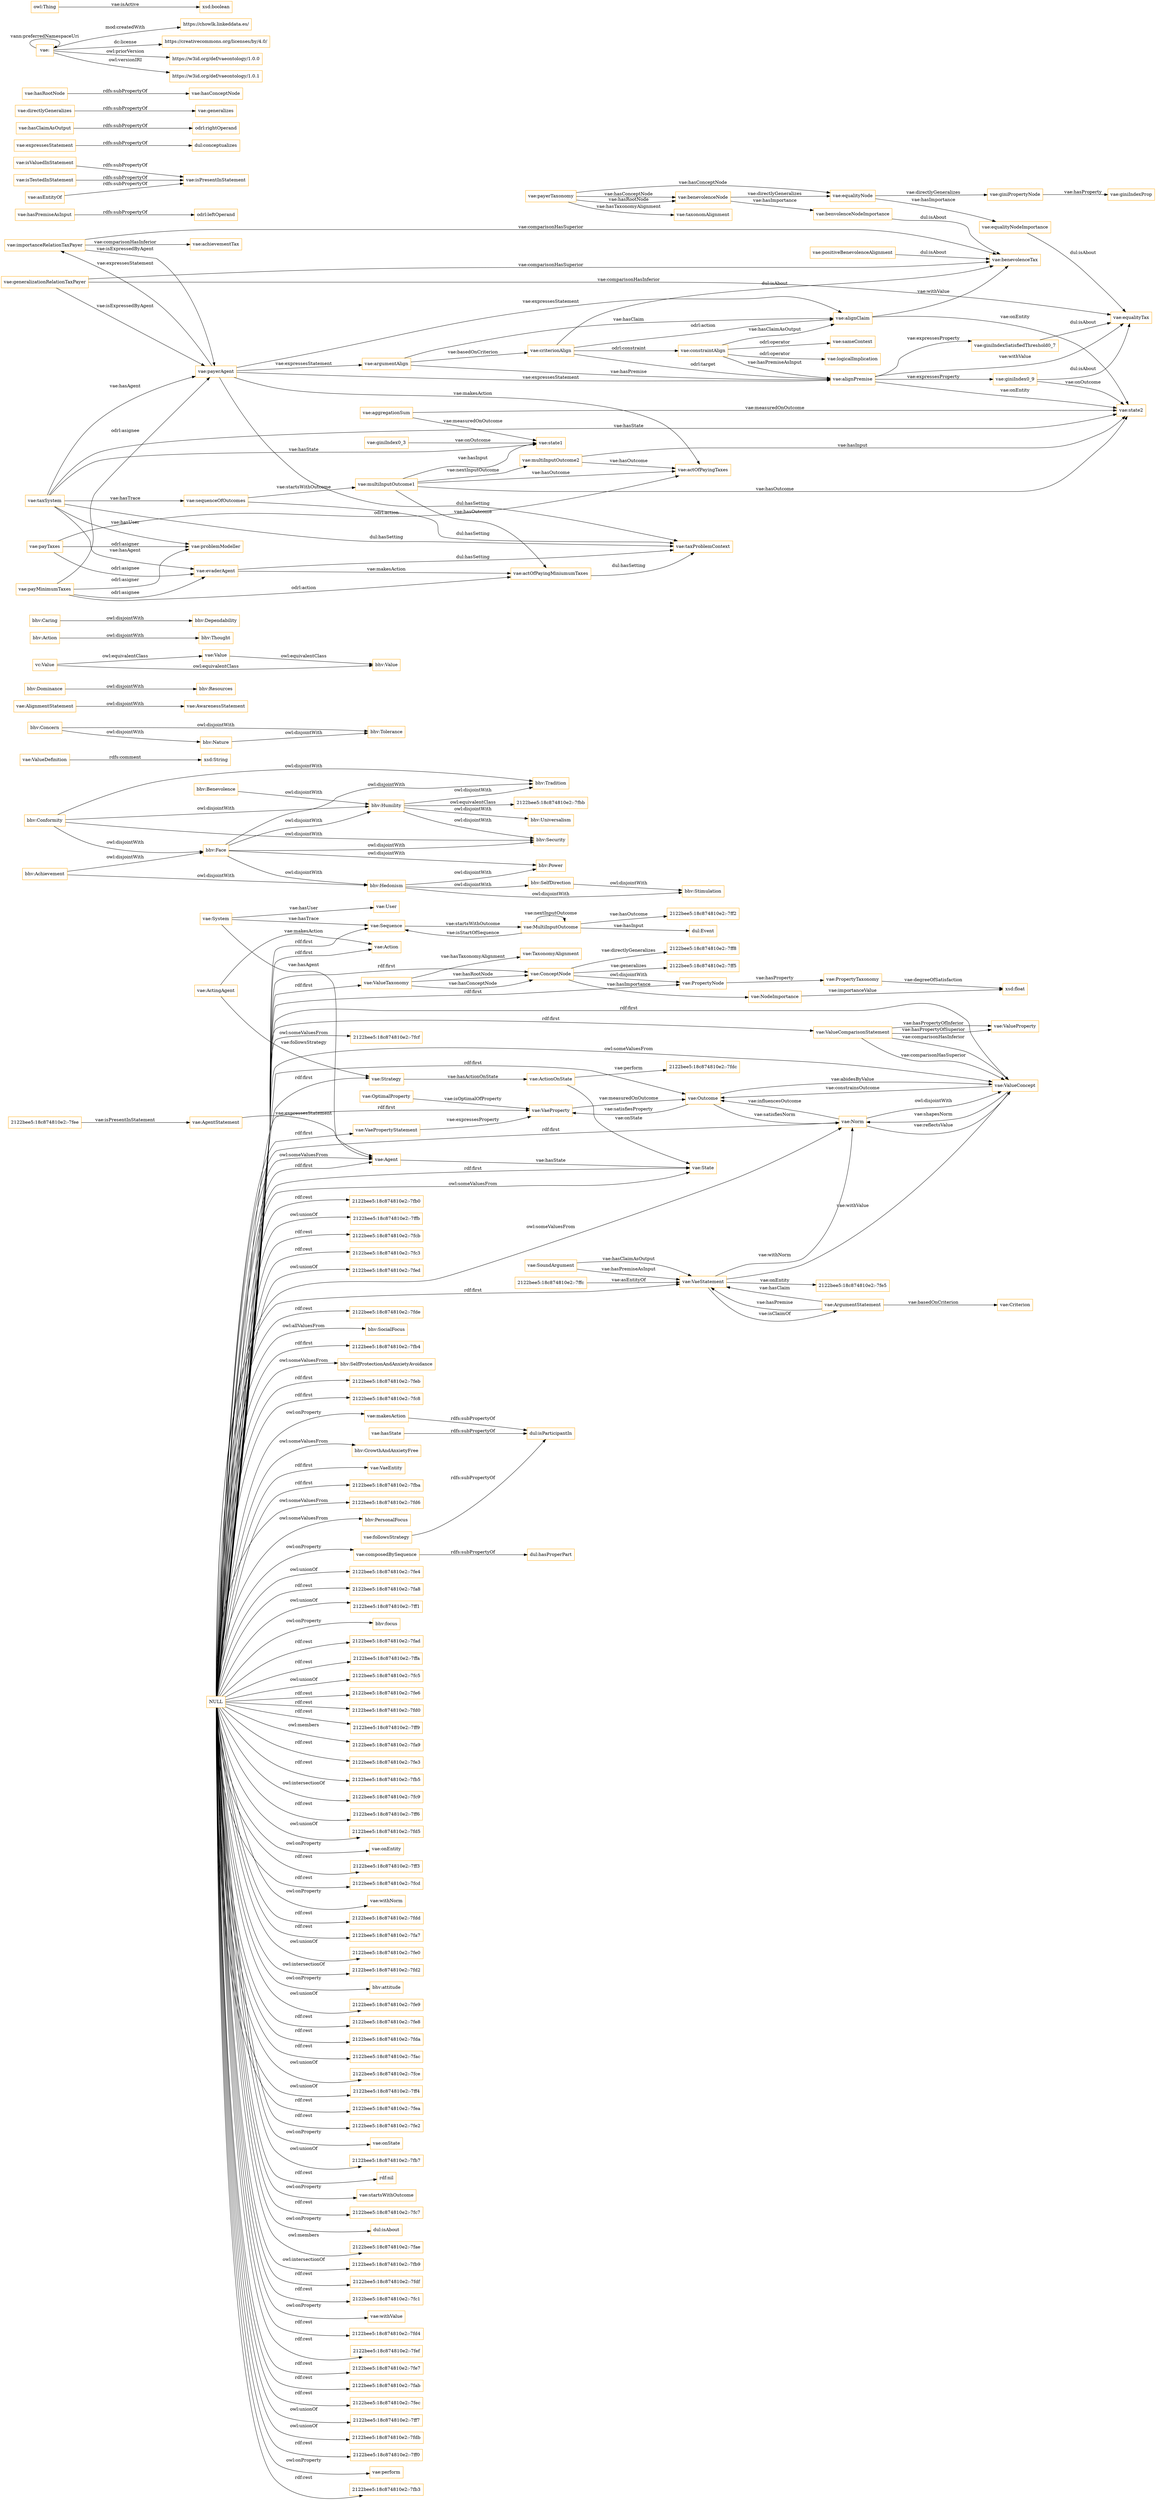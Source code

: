 digraph ar2dtool_diagram { 
rankdir=LR;
size="1501"
node [shape = rectangle, color="orange"]; "2122bee5:18c874810e2:-7ff8" "bhv:Stimulation" "2122bee5:18c874810e2:-7fcf" "vae:ValueDefinition" "vae:PropertyTaxonomy" "bhv:Tolerance" "vae:VaeProperty" "vae:ConceptNode" "vae:Sequence" "bhv:Tradition" "vae:AlignmentStatement" "bhv:SocialFocus" "2122bee5:18c874810e2:-7fee" "2122bee5:18c874810e2:-7fb4" "bhv:Dominance" "vae:MultiInputOutcome" "vae:AwarenessStatement" "bhv:Security" "bhv:SelfDirection" "vae:System" "vae:AgentStatement" "vae:Outcome" "2122bee5:18c874810e2:-7ff5" "vae:Value" "bhv:SelfProtectionAndAnxietyAvoidance" "vae:Criterion" "vae:ArgumentStatement" "2122bee5:18c874810e2:-7feb" "vae:ValueProperty" "vae:ValueComparisonStatement" "bhv:Hedonism" "vae:VaeStatement" "2122bee5:18c874810e2:-7fc8" "bhv:Concern" "vae:State" "vae:SoundArgument" "vae:ValueConcept" "bhv:GrowthAndAnxietyFree" "vc:Value" "vae:VaeEntity" "bhv:Thought" "bhv:Humility" "vae:Strategy" "2122bee5:18c874810e2:-7ffc" "vae:ActingAgent" "bhv:Power" "2122bee5:18c874810e2:-7fbb" "bhv:Nature" "bhv:Benevolence" "bhv:Achievement" "vae:Norm" "vae:OptimalProperty" "vae:TaxonomyAlignment" "bhv:Action" "bhv:Caring" "2122bee5:18c874810e2:-7fba" "bhv:Resources" "2122bee5:18c874810e2:-7ff2" "bhv:Face" "vae:ValueTaxonomy" "vae:User" "dul:Event" "bhv:Dependability" "2122bee5:18c874810e2:-7fd6" "bhv:Value" "bhv:Conformity" "vae:VaePropertyStatement" "2122bee5:18c874810e2:-7fdc" "vae:Agent" "vae:Action" "vae:NodeImportance" "vae:ActionOnState" "bhv:Universalism" "vae:PropertyNode" "bhv:PersonalFocus" "2122bee5:18c874810e2:-7fe5" ; /*classes style*/
	"vae:importanceRelationTaxPayer" -> "vae:payerAgent" [ label = "vae:isExpressedByAgent" ];
	"vae:importanceRelationTaxPayer" -> "vae:benevolenceTax" [ label = "vae:comparisonHasSuperior" ];
	"vae:importanceRelationTaxPayer" -> "vae:achievementTax" [ label = "vae:comparisonHasInferior" ];
	"vae:actOfPayingMiniumumTaxes" -> "vae:taxProblemContext" [ label = "dul:hasSetting" ];
	"vae:equalityNodeImportance" -> "vae:equalityTax" [ label = "dul:isAbout" ];
	"vae:composedBySequence" -> "dul:hasProperPart" [ label = "rdfs:subPropertyOf" ];
	"bhv:Face" -> "bhv:Tradition" [ label = "owl:disjointWith" ];
	"bhv:Face" -> "bhv:Security" [ label = "owl:disjointWith" ];
	"bhv:Face" -> "bhv:Power" [ label = "owl:disjointWith" ];
	"bhv:Face" -> "bhv:Humility" [ label = "owl:disjointWith" ];
	"bhv:Face" -> "bhv:Hedonism" [ label = "owl:disjointWith" ];
	"vae:payerAgent" -> "vae:actOfPayingTaxes" [ label = "vae:makesAction" ];
	"vae:payerAgent" -> "vae:importanceRelationTaxPayer" [ label = "vae:expressesStatement" ];
	"vae:payerAgent" -> "vae:argumentAlign" [ label = "vae:expressesStatement" ];
	"vae:payerAgent" -> "vae:alignPremise" [ label = "vae:expressesStatement" ];
	"vae:payerAgent" -> "vae:alignClaim" [ label = "vae:expressesStatement" ];
	"vae:payerAgent" -> "vae:taxProblemContext" [ label = "dul:hasSetting" ];
	"vae:payMinimumTaxes" -> "vae:problemModeller" [ label = "odrl:asigner" ];
	"vae:payMinimumTaxes" -> "vae:payerAgent" [ label = "odrl:asignee" ];
	"vae:payMinimumTaxes" -> "vae:evaderAgent" [ label = "odrl:asignee" ];
	"vae:payMinimumTaxes" -> "vae:actOfPayingMiniumumTaxes" [ label = "odrl:action" ];
	"vae:giniPropertyNode" -> "vae:giniIndexProp" [ label = "vae:hasProperty" ];
	"vae:hasState" -> "dul:isParticipantIn" [ label = "rdfs:subPropertyOf" ];
	"vae:payerTaxonomy" -> "vae:taxonomAlignment" [ label = "vae:hasTaxonomyAlignment" ];
	"vae:payerTaxonomy" -> "vae:benevolenceNode" [ label = "vae:hasRootNode" ];
	"vae:payerTaxonomy" -> "vae:equalityNode" [ label = "vae:hasConceptNode" ];
	"vae:payerTaxonomy" -> "vae:benevolenceNode" [ label = "vae:hasConceptNode" ];
	"vae:followsStrategy" -> "dul:isParticipantIn" [ label = "rdfs:subPropertyOf" ];
	"vae:Norm" -> "vae:ValueConcept" [ label = "owl:disjointWith" ];
	"vae:hasPremiseAsInput" -> "odrl:leftOperand" [ label = "rdfs:subPropertyOf" ];
	"vae:constraintAlign" -> "vae:alignPremise" [ label = "vae:hasPremiseAsInput" ];
	"vae:constraintAlign" -> "vae:alignClaim" [ label = "vae:hasClaimAsOutput" ];
	"vae:constraintAlign" -> "vae:sameContext" [ label = "odrl:operator" ];
	"vae:constraintAlign" -> "vae:logicalImplication" [ label = "odrl:operator" ];
	"vae:positiveBenevolenceAlignment" -> "vae:benevolenceTax" [ label = "dul:isAbout" ];
	"bhv:Nature" -> "bhv:Tolerance" [ label = "owl:disjointWith" ];
	"vae:giniIndexSatisfiedThreshold0_7" -> "vae:equalityTax" [ label = "dul:isAbout" ];
	"vae:makesAction" -> "dul:isParticipantIn" [ label = "rdfs:subPropertyOf" ];
	"vae:taxSystem" -> "vae:problemModeller" [ label = "vae:hasUser" ];
	"vae:taxSystem" -> "vae:sequenceOfOutcomes" [ label = "vae:hasTrace" ];
	"vae:taxSystem" -> "vae:state2" [ label = "vae:hasState" ];
	"vae:taxSystem" -> "vae:state1" [ label = "vae:hasState" ];
	"vae:taxSystem" -> "vae:payerAgent" [ label = "vae:hasAgent" ];
	"vae:taxSystem" -> "vae:evaderAgent" [ label = "vae:hasAgent" ];
	"vae:taxSystem" -> "vae:taxProblemContext" [ label = "dul:hasSetting" ];
	"vae:benevolenceNode" -> "vae:benvolenceNodeImportance" [ label = "vae:hasImportance" ];
	"vae:benevolenceNode" -> "vae:equalityNode" [ label = "vae:directlyGeneralizes" ];
	"bhv:Benevolence" -> "bhv:Humility" [ label = "owl:disjointWith" ];
	"vae:isValuedInStatement" -> "vae:isPresentInStatement" [ label = "rdfs:subPropertyOf" ];
	"bhv:Caring" -> "bhv:Dependability" [ label = "owl:disjointWith" ];
	"bhv:Concern" -> "bhv:Tolerance" [ label = "owl:disjointWith" ];
	"bhv:Concern" -> "bhv:Nature" [ label = "owl:disjointWith" ];
	"vae:isTestedInStatement" -> "vae:isPresentInStatement" [ label = "rdfs:subPropertyOf" ];
	"vae:benvolenceNodeImportance" -> "vae:benevolenceTax" [ label = "dul:isAbout" ];
	"bhv:Achievement" -> "bhv:Hedonism" [ label = "owl:disjointWith" ];
	"bhv:Achievement" -> "bhv:Face" [ label = "owl:disjointWith" ];
	"vae:expressesStatement" -> "dul:conceptualizes" [ label = "rdfs:subPropertyOf" ];
	"vae:criterionAlign" -> "vae:alignPremise" [ label = "odrl:target" ];
	"vae:criterionAlign" -> "vae:constraintAlign" [ label = "odrl:constraint" ];
	"vae:criterionAlign" -> "vae:alignClaim" [ label = "odrl:action" ];
	"vae:criterionAlign" -> "vae:benevolenceTax" [ label = "dul:isAbout" ];
	"vae:alignClaim" -> "vae:benevolenceTax" [ label = "vae:withValue" ];
	"vae:alignClaim" -> "vae:state2" [ label = "vae:onEntity" ];
	"vae:argumentAlign" -> "vae:alignPremise" [ label = "vae:hasPremise" ];
	"vae:argumentAlign" -> "vae:alignClaim" [ label = "vae:hasClaim" ];
	"vae:argumentAlign" -> "vae:criterionAlign" [ label = "vae:basedOnCriterion" ];
	"bhv:Action" -> "bhv:Thought" [ label = "owl:disjointWith" ];
	"vae:hasClaimAsOutput" -> "odrl:rightOperand" [ label = "rdfs:subPropertyOf" ];
	"vae:alignPremise" -> "vae:equalityTax" [ label = "vae:withValue" ];
	"vae:alignPremise" -> "vae:state2" [ label = "vae:onEntity" ];
	"vae:alignPremise" -> "vae:giniIndexSatisfiedThreshold0_7" [ label = "vae:expressesProperty" ];
	"vae:alignPremise" -> "vae:giniIndex0_9" [ label = "vae:expressesProperty" ];
	"vae:equalityNode" -> "vae:equalityNodeImportance" [ label = "vae:hasImportance" ];
	"vae:equalityNode" -> "vae:giniPropertyNode" [ label = "vae:directlyGeneralizes" ];
	"vae:asEntityOf" -> "vae:isPresentInStatement" [ label = "rdfs:subPropertyOf" ];
	"NULL" -> "bhv:PersonalFocus" [ label = "owl:someValuesFrom" ];
	"NULL" -> "2122bee5:18c874810e2:-7fe4" [ label = "owl:unionOf" ];
	"NULL" -> "2122bee5:18c874810e2:-7fa8" [ label = "rdf:rest" ];
	"NULL" -> "vae:Agent" [ label = "owl:someValuesFrom" ];
	"NULL" -> "2122bee5:18c874810e2:-7fba" [ label = "rdf:first" ];
	"NULL" -> "2122bee5:18c874810e2:-7ff1" [ label = "owl:unionOf" ];
	"NULL" -> "bhv:focus" [ label = "owl:onProperty" ];
	"NULL" -> "2122bee5:18c874810e2:-7fad" [ label = "rdf:rest" ];
	"NULL" -> "2122bee5:18c874810e2:-7ffa" [ label = "rdf:rest" ];
	"NULL" -> "2122bee5:18c874810e2:-7fc5" [ label = "owl:unionOf" ];
	"NULL" -> "2122bee5:18c874810e2:-7fe6" [ label = "rdf:rest" ];
	"NULL" -> "2122bee5:18c874810e2:-7fd0" [ label = "rdf:rest" ];
	"NULL" -> "vae:Outcome" [ label = "rdf:first" ];
	"NULL" -> "2122bee5:18c874810e2:-7fd6" [ label = "owl:someValuesFrom" ];
	"NULL" -> "2122bee5:18c874810e2:-7ff9" [ label = "rdf:rest" ];
	"NULL" -> "2122bee5:18c874810e2:-7fa9" [ label = "owl:members" ];
	"NULL" -> "2122bee5:18c874810e2:-7fe3" [ label = "rdf:rest" ];
	"NULL" -> "2122bee5:18c874810e2:-7fb5" [ label = "rdf:rest" ];
	"NULL" -> "2122bee5:18c874810e2:-7fc9" [ label = "owl:intersectionOf" ];
	"NULL" -> "2122bee5:18c874810e2:-7ff6" [ label = "rdf:rest" ];
	"NULL" -> "2122bee5:18c874810e2:-7fd5" [ label = "owl:unionOf" ];
	"NULL" -> "vae:onEntity" [ label = "owl:onProperty" ];
	"NULL" -> "vae:ValueTaxonomy" [ label = "rdf:first" ];
	"NULL" -> "2122bee5:18c874810e2:-7ff3" [ label = "rdf:rest" ];
	"NULL" -> "2122bee5:18c874810e2:-7fcd" [ label = "rdf:rest" ];
	"NULL" -> "2122bee5:18c874810e2:-7fcf" [ label = "owl:someValuesFrom" ];
	"NULL" -> "vae:Sequence" [ label = "rdf:first" ];
	"NULL" -> "vae:withNorm" [ label = "owl:onProperty" ];
	"NULL" -> "2122bee5:18c874810e2:-7fdd" [ label = "rdf:rest" ];
	"NULL" -> "2122bee5:18c874810e2:-7fa7" [ label = "rdf:rest" ];
	"NULL" -> "vae:ValueComparisonStatement" [ label = "rdf:first" ];
	"NULL" -> "vae:Norm" [ label = "owl:someValuesFrom" ];
	"NULL" -> "2122bee5:18c874810e2:-7fe0" [ label = "owl:unionOf" ];
	"NULL" -> "2122bee5:18c874810e2:-7fd2" [ label = "owl:intersectionOf" ];
	"NULL" -> "bhv:attitude" [ label = "owl:onProperty" ];
	"NULL" -> "2122bee5:18c874810e2:-7fe9" [ label = "owl:unionOf" ];
	"NULL" -> "2122bee5:18c874810e2:-7fe8" [ label = "rdf:rest" ];
	"NULL" -> "2122bee5:18c874810e2:-7fda" [ label = "rdf:rest" ];
	"NULL" -> "vae:ValueConcept" [ label = "rdf:first" ];
	"NULL" -> "2122bee5:18c874810e2:-7fac" [ label = "rdf:rest" ];
	"NULL" -> "bhv:SelfProtectionAndAnxietyAvoidance" [ label = "owl:someValuesFrom" ];
	"NULL" -> "bhv:SocialFocus" [ label = "owl:allValuesFrom" ];
	"NULL" -> "2122bee5:18c874810e2:-7fc8" [ label = "rdf:first" ];
	"NULL" -> "2122bee5:18c874810e2:-7fce" [ label = "owl:unionOf" ];
	"NULL" -> "2122bee5:18c874810e2:-7ff4" [ label = "owl:unionOf" ];
	"NULL" -> "vae:PropertyNode" [ label = "rdf:first" ];
	"NULL" -> "2122bee5:18c874810e2:-7feb" [ label = "rdf:first" ];
	"NULL" -> "2122bee5:18c874810e2:-7fea" [ label = "rdf:rest" ];
	"NULL" -> "vae:VaeEntity" [ label = "rdf:first" ];
	"NULL" -> "2122bee5:18c874810e2:-7fe2" [ label = "rdf:rest" ];
	"NULL" -> "vae:onState" [ label = "owl:onProperty" ];
	"NULL" -> "2122bee5:18c874810e2:-7fb7" [ label = "owl:unionOf" ];
	"NULL" -> "rdf:nil" [ label = "rdf:rest" ];
	"NULL" -> "vae:VaeProperty" [ label = "rdf:first" ];
	"NULL" -> "vae:Agent" [ label = "rdf:first" ];
	"NULL" -> "vae:ValueConcept" [ label = "owl:someValuesFrom" ];
	"NULL" -> "vae:startsWithOutcome" [ label = "owl:onProperty" ];
	"NULL" -> "2122bee5:18c874810e2:-7fc7" [ label = "rdf:rest" ];
	"NULL" -> "dul:isAbout" [ label = "owl:onProperty" ];
	"NULL" -> "2122bee5:18c874810e2:-7fae" [ label = "owl:members" ];
	"NULL" -> "2122bee5:18c874810e2:-7fb9" [ label = "owl:intersectionOf" ];
	"NULL" -> "vae:ConceptNode" [ label = "rdf:first" ];
	"NULL" -> "2122bee5:18c874810e2:-7fdf" [ label = "rdf:rest" ];
	"NULL" -> "bhv:GrowthAndAnxietyFree" [ label = "owl:someValuesFrom" ];
	"NULL" -> "vae:makesAction" [ label = "owl:onProperty" ];
	"NULL" -> "2122bee5:18c874810e2:-7fc1" [ label = "rdf:rest" ];
	"NULL" -> "vae:withValue" [ label = "owl:onProperty" ];
	"NULL" -> "2122bee5:18c874810e2:-7fd4" [ label = "rdf:rest" ];
	"NULL" -> "2122bee5:18c874810e2:-7fef" [ label = "rdf:rest" ];
	"NULL" -> "2122bee5:18c874810e2:-7fe7" [ label = "rdf:rest" ];
	"NULL" -> "vae:composedBySequence" [ label = "owl:onProperty" ];
	"NULL" -> "2122bee5:18c874810e2:-7fab" [ label = "rdf:rest" ];
	"NULL" -> "2122bee5:18c874810e2:-7fb4" [ label = "rdf:first" ];
	"NULL" -> "vae:State" [ label = "owl:someValuesFrom" ];
	"NULL" -> "2122bee5:18c874810e2:-7fec" [ label = "rdf:rest" ];
	"NULL" -> "2122bee5:18c874810e2:-7ff7" [ label = "owl:unionOf" ];
	"NULL" -> "2122bee5:18c874810e2:-7fdb" [ label = "owl:unionOf" ];
	"NULL" -> "2122bee5:18c874810e2:-7ff0" [ label = "rdf:rest" ];
	"NULL" -> "vae:Action" [ label = "rdf:first" ];
	"NULL" -> "vae:perform" [ label = "owl:onProperty" ];
	"NULL" -> "2122bee5:18c874810e2:-7fb3" [ label = "rdf:rest" ];
	"NULL" -> "vae:Norm" [ label = "rdf:first" ];
	"NULL" -> "2122bee5:18c874810e2:-7fb0" [ label = "rdf:rest" ];
	"NULL" -> "2122bee5:18c874810e2:-7ffb" [ label = "owl:unionOf" ];
	"NULL" -> "2122bee5:18c874810e2:-7fcb" [ label = "rdf:rest" ];
	"NULL" -> "vae:Strategy" [ label = "rdf:first" ];
	"NULL" -> "2122bee5:18c874810e2:-7fc3" [ label = "rdf:rest" ];
	"NULL" -> "vae:State" [ label = "rdf:first" ];
	"NULL" -> "vae:VaeStatement" [ label = "rdf:first" ];
	"NULL" -> "vae:VaePropertyStatement" [ label = "rdf:first" ];
	"NULL" -> "2122bee5:18c874810e2:-7fed" [ label = "owl:unionOf" ];
	"NULL" -> "2122bee5:18c874810e2:-7fde" [ label = "rdf:rest" ];
	"bhv:Conformity" -> "bhv:Tradition" [ label = "owl:disjointWith" ];
	"bhv:Conformity" -> "bhv:Security" [ label = "owl:disjointWith" ];
	"bhv:Conformity" -> "bhv:Humility" [ label = "owl:disjointWith" ];
	"bhv:Conformity" -> "bhv:Face" [ label = "owl:disjointWith" ];
	"vae:sequenceOfOutcomes" -> "vae:multiInputOutcome1" [ label = "vae:startsWithOutcome" ];
	"vae:sequenceOfOutcomes" -> "vae:taxProblemContext" [ label = "dul:hasSetting" ];
	"vae:directlyGeneralizes" -> "vae:generalizes" [ label = "rdfs:subPropertyOf" ];
	"vae:hasRootNode" -> "vae:hasConceptNode" [ label = "rdfs:subPropertyOf" ];
	"vae:generalizationRelationTaxPayer" -> "vae:payerAgent" [ label = "vae:isExpressedByAgent" ];
	"vae:generalizationRelationTaxPayer" -> "vae:benevolenceTax" [ label = "vae:comparisonHasSuperior" ];
	"vae:generalizationRelationTaxPayer" -> "vae:equalityTax" [ label = "vae:comparisonHasInferior" ];
	"vae:multiInputOutcome2" -> "vae:actOfPayingTaxes" [ label = "vae:hasOutcome" ];
	"vae:multiInputOutcome2" -> "vae:state2" [ label = "vae:hasInput" ];
	"bhv:Dominance" -> "bhv:Resources" [ label = "owl:disjointWith" ];
	"vae:" -> "https://chowlk.linkeddata.es/" [ label = "mod:createdWith" ];
	"vae:" -> "https://creativecommons.org/licenses/by/4.0/" [ label = "dc:license" ];
	"vae:" -> "vae:" [ label = "vann:preferredNamespaceUri" ];
	"vae:" -> "https://w3id.org/def/vaeontology/1.0.0" [ label = "owl:priorVersion" ];
	"vae:" -> "https://w3id.org/def/vaeontology/1.0.1" [ label = "owl:versionIRI" ];
	"vae:ConceptNode" -> "vae:PropertyNode" [ label = "owl:disjointWith" ];
	"vae:giniIndex0_9" -> "vae:state2" [ label = "vae:onOutcome" ];
	"vae:giniIndex0_9" -> "vae:equalityTax" [ label = "dul:isAbout" ];
	"vae:Value" -> "bhv:Value" [ label = "owl:equivalentClass" ];
	"vae:evaderAgent" -> "vae:actOfPayingMiniumumTaxes" [ label = "vae:makesAction" ];
	"vae:evaderAgent" -> "vae:taxProblemContext" [ label = "dul:hasSetting" ];
	"vae:payTaxes" -> "vae:problemModeller" [ label = "odrl:asigner" ];
	"vae:payTaxes" -> "vae:evaderAgent" [ label = "odrl:asignee" ];
	"vae:payTaxes" -> "vae:actOfPayingTaxes" [ label = "odrl:action" ];
	"vae:giniIndex0_3" -> "vae:state1" [ label = "vae:onOutcome" ];
	"vc:Value" -> "bhv:Value" [ label = "owl:equivalentClass" ];
	"vc:Value" -> "vae:Value" [ label = "owl:equivalentClass" ];
	"vae:multiInputOutcome1" -> "vae:multiInputOutcome2" [ label = "vae:nextInputOutcome" ];
	"vae:multiInputOutcome1" -> "vae:state2" [ label = "vae:hasOutcome" ];
	"vae:multiInputOutcome1" -> "vae:actOfPayingTaxes" [ label = "vae:hasOutcome" ];
	"vae:multiInputOutcome1" -> "vae:actOfPayingMiniumumTaxes" [ label = "vae:hasOutcome" ];
	"vae:multiInputOutcome1" -> "vae:state1" [ label = "vae:hasInput" ];
	"bhv:Hedonism" -> "bhv:Stimulation" [ label = "owl:disjointWith" ];
	"bhv:Hedonism" -> "bhv:SelfDirection" [ label = "owl:disjointWith" ];
	"bhv:Hedonism" -> "bhv:Power" [ label = "owl:disjointWith" ];
	"bhv:SelfDirection" -> "bhv:Stimulation" [ label = "owl:disjointWith" ];
	"vae:AlignmentStatement" -> "vae:AwarenessStatement" [ label = "owl:disjointWith" ];
	"bhv:Humility" -> "bhv:Universalism" [ label = "owl:disjointWith" ];
	"bhv:Humility" -> "bhv:Tradition" [ label = "owl:disjointWith" ];
	"bhv:Humility" -> "bhv:Security" [ label = "owl:disjointWith" ];
	"bhv:Humility" -> "2122bee5:18c874810e2:-7fbb" [ label = "owl:equivalentClass" ];
	"vae:aggregationSum" -> "vae:state2" [ label = "vae:measuredOnOutcome" ];
	"vae:aggregationSum" -> "vae:state1" [ label = "vae:measuredOnOutcome" ];
	"vae:MultiInputOutcome" -> "vae:Sequence" [ label = "vae:isStartOfSequence" ];
	"vae:SoundArgument" -> "vae:VaeStatement" [ label = "vae:hasClaimAsOutput" ];
	"vae:ActionOnState" -> "2122bee5:18c874810e2:-7fdc" [ label = "vae:perform" ];
	"vae:OptimalProperty" -> "vae:VaeProperty" [ label = "vae:isOptimalOfProperty" ];
	"2122bee5:18c874810e2:-7ffc" -> "vae:VaeStatement" [ label = "vae:asEntityOf" ];
	"vae:ValueComparisonStatement" -> "vae:ValueProperty" [ label = "vae:hasPropertyOfSuperior" ];
	"vae:Outcome" -> "vae:ValueConcept" [ label = "vae:abidesByValue" ];
	"vae:ValueTaxonomy" -> "vae:TaxonomyAlignment" [ label = "vae:hasTaxonomyAlignment" ];
	"vae:VaePropertyStatement" -> "vae:VaeProperty" [ label = "vae:expressesProperty" ];
	"owl:Thing" -> "xsd:boolean" [ label = "vae:isActive" ];
	"vae:ActingAgent" -> "vae:Strategy" [ label = "vae:followsStrategy" ];
	"vae:ValueTaxonomy" -> "vae:ConceptNode" [ label = "vae:hasRootNode" ];
	"vae:Norm" -> "vae:ValueConcept" [ label = "vae:reflectsValue" ];
	"vae:VaeStatement" -> "2122bee5:18c874810e2:-7fe5" [ label = "vae:onEntity" ];
	"vae:AgentStatement" -> "vae:Agent" [ label = "vae:expressesStatement" ];
	"vae:ValueComparisonStatement" -> "vae:ValueConcept" [ label = "vae:comparisonHasInferior" ];
	"vae:MultiInputOutcome" -> "dul:Event" [ label = "vae:hasInput" ];
	"vae:VaeProperty" -> "vae:Outcome" [ label = "vae:measuredOnOutcome" ];
	"vae:ValueComparisonStatement" -> "vae:ValueConcept" [ label = "vae:comparisonHasSuperior" ];
	"vae:Outcome" -> "vae:VaeProperty" [ label = "vae:satisfiesProperty" ];
	"vae:ArgumentStatement" -> "vae:VaeStatement" [ label = "vae:hasClaim" ];
	"vae:ConceptNode" -> "2122bee5:18c874810e2:-7ff8" [ label = "vae:directlyGeneralizes" ];
	"vae:ArgumentStatement" -> "vae:VaeStatement" [ label = "vae:hasPremise" ];
	"vae:PropertyNode" -> "vae:PropertyTaxonomy" [ label = "vae:hasProperty" ];
	"vae:ActionOnState" -> "vae:State" [ label = "vae:onState" ];
	"vae:ConceptNode" -> "vae:NodeImportance" [ label = "vae:hasImportance" ];
	"vae:VaeStatement" -> "vae:ArgumentStatement" [ label = "vae:isClaimOf" ];
	"vae:System" -> "vae:Sequence" [ label = "vae:hasTrace" ];
	"vae:Strategy" -> "vae:ActionOnState" [ label = "vae:hasActionOnState" ];
	"vae:Outcome" -> "vae:Norm" [ label = "vae:satisfiesNorm" ];
	"vae:VaeStatement" -> "vae:Norm" [ label = "vae:withNorm" ];
	"vae:ActingAgent" -> "vae:Action" [ label = "vae:makesAction" ];
	"vae:ArgumentStatement" -> "vae:Criterion" [ label = "vae:basedOnCriterion" ];
	"vae:MultiInputOutcome" -> "2122bee5:18c874810e2:-7ff2" [ label = "vae:hasOutcome" ];
	"vae:PropertyTaxonomy" -> "xsd:float" [ label = "vae:degreeOfSatisfaction" ];
	"vae:ValueDefinition" -> "xsd:String" [ label = "rdfs:comment" ];
	"vae:ValueTaxonomy" -> "vae:ConceptNode" [ label = "vae:hasConceptNode" ];
	"vae:NodeImportance" -> "xsd:float" [ label = "vae:importanceValue" ];
	"vae:ValueComparisonStatement" -> "vae:ValueProperty" [ label = "vae:hasPropertyOfInferior" ];
	"vae:ValueConcept" -> "vae:Outcome" [ label = "vae:constrainsOutcome" ];
	"vae:MultiInputOutcome" -> "vae:MultiInputOutcome" [ label = "vae:nextInputOutcome" ];
	"2122bee5:18c874810e2:-7fee" -> "vae:AgentStatement" [ label = "vae:isPresentInStatement" ];
	"vae:System" -> "vae:Agent" [ label = "vae:hasAgent" ];
	"vae:Norm" -> "vae:Outcome" [ label = "vae:influencesOutcome" ];
	"vae:System" -> "vae:User" [ label = "vae:hasUser" ];
	"vae:VaeStatement" -> "vae:ValueConcept" [ label = "vae:withValue" ];
	"vae:SoundArgument" -> "vae:VaeStatement" [ label = "vae:hasPremiseAsInput" ];
	"vae:Sequence" -> "vae:MultiInputOutcome" [ label = "vae:startsWithOutcome" ];
	"vae:ConceptNode" -> "2122bee5:18c874810e2:-7ff5" [ label = "vae:generalizes" ];
	"vae:Agent" -> "vae:State" [ label = "vae:hasState" ];
	"vae:ValueConcept" -> "vae:Norm" [ label = "vae:shapesNorm" ];

}
